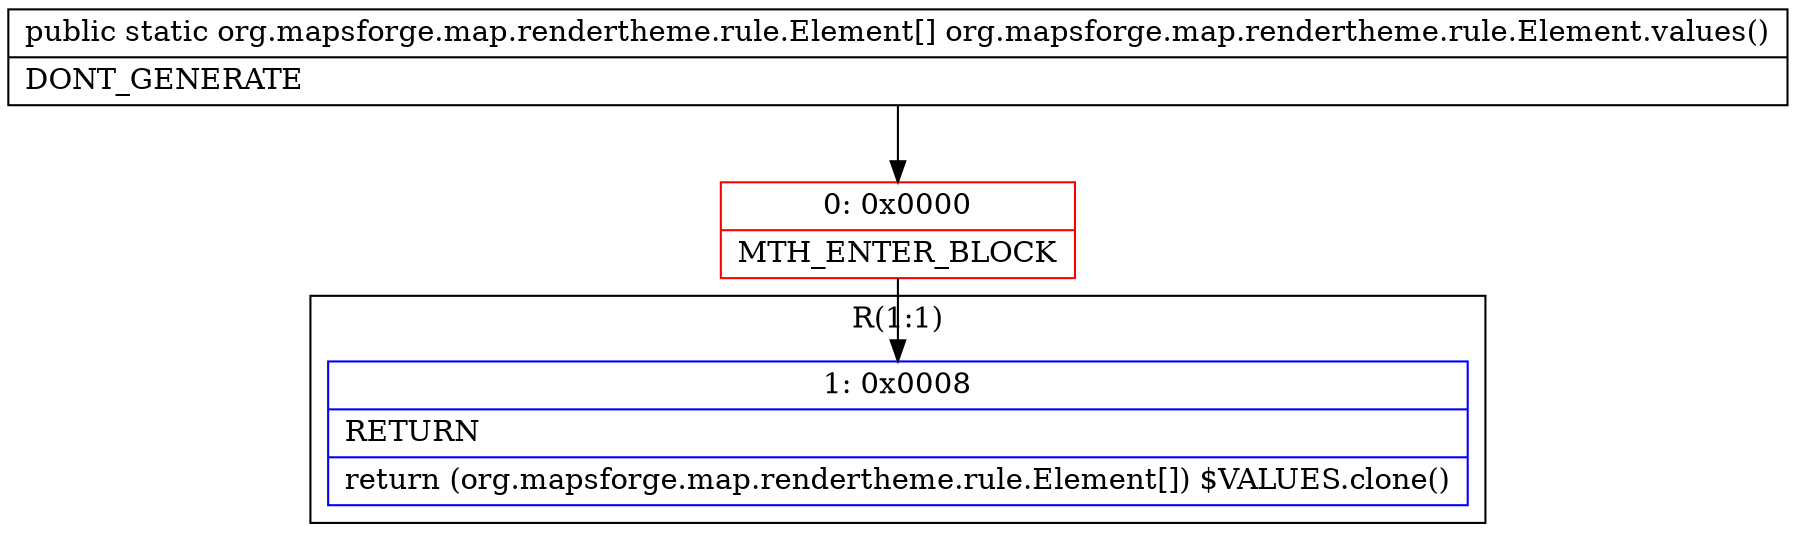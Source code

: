 digraph "CFG fororg.mapsforge.map.rendertheme.rule.Element.values()[Lorg\/mapsforge\/map\/rendertheme\/rule\/Element;" {
subgraph cluster_Region_1480422077 {
label = "R(1:1)";
node [shape=record,color=blue];
Node_1 [shape=record,label="{1\:\ 0x0008|RETURN\l|return (org.mapsforge.map.rendertheme.rule.Element[]) $VALUES.clone()\l}"];
}
Node_0 [shape=record,color=red,label="{0\:\ 0x0000|MTH_ENTER_BLOCK\l}"];
MethodNode[shape=record,label="{public static org.mapsforge.map.rendertheme.rule.Element[] org.mapsforge.map.rendertheme.rule.Element.values()  | DONT_GENERATE\l}"];
MethodNode -> Node_0;
Node_0 -> Node_1;
}

